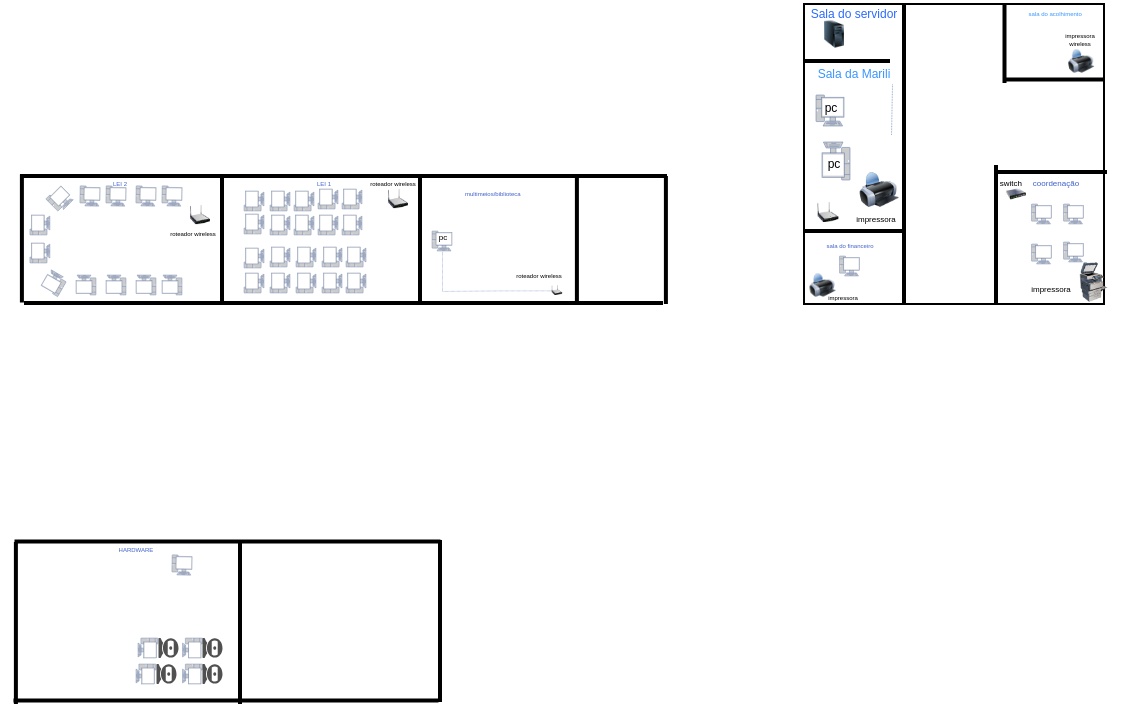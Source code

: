 <mxfile version="24.7.12">
  <diagram name="Página-1" id="NS5U5-O65Im8d6U8z58Z">
    <mxGraphModel dx="648" dy="362" grid="1" gridSize="10" guides="1" tooltips="1" connect="1" arrows="1" fold="1" page="1" pageScale="1" pageWidth="827" pageHeight="1169" math="0" shadow="0">
      <root>
        <mxCell id="0" />
        <mxCell id="1" parent="0" />
        <mxCell id="0jPPomBYPSkBsWRgP7Vu-16" value="" style="rounded=0;whiteSpace=wrap;html=1;rotation=90;" vertex="1" parent="1">
          <mxGeometry x="550" y="170" width="150" height="150" as="geometry" />
        </mxCell>
        <mxCell id="-vuuoF5EBfhMEj6QQ887-2" value="&lt;font color=&quot;#2b6bff&quot;&gt;Sala do servidor&lt;/font&gt;" style="text;strokeColor=none;align=center;fillColor=none;html=1;verticalAlign=middle;whiteSpace=wrap;rounded=0;fontSize=6;" parent="1" vertex="1">
          <mxGeometry x="550" y="170" width="50" height="10" as="geometry" />
        </mxCell>
        <mxCell id="-vuuoF5EBfhMEj6QQ887-28" style="edgeStyle=orthogonalEdgeStyle;rounded=0;orthogonalLoop=1;jettySize=auto;html=1;endArrow=none;endFill=0;dashed=1;targetPerimeterSpacing=-5;sourcePerimeterSpacing=-3;dashPattern=1 1;jumpSize=15;strokeWidth=0.4;shadow=0;fillColor=#dae8fc;strokeColor=#6c8ebf;" parent="1" edge="1">
          <mxGeometry relative="1" as="geometry">
            <mxPoint x="594" y="210" as="sourcePoint" />
            <mxPoint x="593.508" y="235.5" as="targetPoint" />
          </mxGeometry>
        </mxCell>
        <mxCell id="-vuuoF5EBfhMEj6QQ887-8" value="" style="image;html=1;image=img/lib/clip_art/computers/Server_Tower_128x128.png;strokeWidth=3;" parent="1" vertex="1">
          <mxGeometry x="560" y="170" width="10" height="30" as="geometry" />
        </mxCell>
        <mxCell id="-vuuoF5EBfhMEj6QQ887-17" value="&lt;font&gt;Sala da Marili&lt;/font&gt;" style="text;strokeColor=none;align=center;fillColor=none;html=1;verticalAlign=middle;whiteSpace=wrap;rounded=0;fontSize=6;fontColor=#3895FF;" parent="1" vertex="1">
          <mxGeometry x="549.5" y="200" width="50" height="10" as="geometry" />
        </mxCell>
        <mxCell id="-vuuoF5EBfhMEj6QQ887-18" value="" style="fontColor=#0066CC;verticalAlign=top;verticalLabelPosition=bottom;labelPosition=center;align=center;html=1;outlineConnect=0;fillColor=#CCCCCC;strokeColor=#6881B3;gradientColor=none;gradientDirection=north;strokeWidth=2;shape=mxgraph.networks.pc;rotation=0;" parent="1" vertex="1">
          <mxGeometry x="556" y="215.5" width="14" height="15.5" as="geometry" />
        </mxCell>
        <mxCell id="-vuuoF5EBfhMEj6QQ887-19" value="" style="fontColor=#0066CC;verticalAlign=top;verticalLabelPosition=bottom;labelPosition=center;align=center;html=1;outlineConnect=0;fillColor=#CCCCCC;strokeColor=#6881B3;gradientColor=none;gradientDirection=north;strokeWidth=2;shape=mxgraph.networks.pc;rotation=-180;" parent="1" vertex="1">
          <mxGeometry x="559" y="239" width="14" height="19" as="geometry" />
        </mxCell>
        <mxCell id="-vuuoF5EBfhMEj6QQ887-20" value="" style="image;html=1;image=img/lib/clip_art/computers/Printer_128x128.png" parent="1" vertex="1">
          <mxGeometry x="577.75" y="252" width="19.5" height="21.5" as="geometry" />
        </mxCell>
        <mxCell id="-vuuoF5EBfhMEj6QQ887-21" value="pc" style="text;strokeColor=none;align=center;fillColor=none;html=1;verticalAlign=middle;whiteSpace=wrap;rounded=0;fontSize=6;" parent="1" vertex="1">
          <mxGeometry x="557" y="219.5" width="13" height="4" as="geometry" />
        </mxCell>
        <mxCell id="-vuuoF5EBfhMEj6QQ887-22" value="pc" style="text;strokeColor=none;align=center;fillColor=none;html=1;verticalAlign=middle;whiteSpace=wrap;rounded=0;fontSize=6;" parent="1" vertex="1">
          <mxGeometry x="556" y="248" width="18" height="4" as="geometry" />
        </mxCell>
        <mxCell id="-vuuoF5EBfhMEj6QQ887-23" value="impressora" style="text;strokeColor=none;align=center;fillColor=none;html=1;verticalAlign=middle;whiteSpace=wrap;rounded=0;fontSize=4;" parent="1" vertex="1">
          <mxGeometry x="657.25" y="312" width="33" height="2" as="geometry" />
        </mxCell>
        <mxCell id="-vuuoF5EBfhMEj6QQ887-39" value="switch&amp;nbsp;" style="text;strokeColor=none;align=center;fillColor=none;html=1;verticalAlign=middle;whiteSpace=wrap;rounded=0;fontSize=4;" parent="1" vertex="1">
          <mxGeometry x="644.25" y="259" width="19.5" height="2" as="geometry" />
        </mxCell>
        <mxCell id="-vuuoF5EBfhMEj6QQ887-40" value="&lt;font style=&quot;font-size: 4px;&quot; color=&quot;#3f60cc&quot;&gt;coordenação&lt;/font&gt;" style="text;strokeColor=none;align=center;fillColor=none;html=1;verticalAlign=middle;whiteSpace=wrap;rounded=0;fontSize=5;fontColor=#cc3838;" parent="1" vertex="1">
          <mxGeometry x="651" y="254" width="50" height="10" as="geometry" />
        </mxCell>
        <mxCell id="-vuuoF5EBfhMEj6QQ887-48" value="" style="image;html=1;image=img/lib/clip_art/computers/Printer_Commercial_128x128.png" parent="1" vertex="1">
          <mxGeometry x="679.75" y="299" width="30" height="20" as="geometry" />
        </mxCell>
        <mxCell id="-vuuoF5EBfhMEj6QQ887-49" value="impressora" style="text;strokeColor=none;align=center;fillColor=none;html=1;verticalAlign=middle;whiteSpace=wrap;rounded=0;fontSize=4;" parent="1" vertex="1">
          <mxGeometry x="576" y="277" width="19.5" height="2" as="geometry" />
        </mxCell>
        <mxCell id="-vuuoF5EBfhMEj6QQ887-65" value="" style="image;html=1;image=img/lib/clip_art/computers/Printer_128x128.png" parent="1" vertex="1">
          <mxGeometry x="682.05" y="192.5" width="13" height="12" as="geometry" />
        </mxCell>
        <mxCell id="-vuuoF5EBfhMEj6QQ887-66" value="impressora&lt;div&gt;wireless&lt;/div&gt;" style="text;strokeColor=none;align=center;fillColor=none;html=1;verticalAlign=middle;whiteSpace=wrap;rounded=0;fontSize=3;" parent="1" vertex="1">
          <mxGeometry x="678.75" y="186.5" width="18.3" height="2" as="geometry" />
        </mxCell>
        <mxCell id="-vuuoF5EBfhMEj6QQ887-67" value="&lt;font style=&quot;font-size: 3px;&quot;&gt;sala do acolhimento&amp;nbsp;&lt;/font&gt;" style="text;strokeColor=none;align=center;fillColor=none;html=1;verticalAlign=middle;whiteSpace=wrap;rounded=0;fontSize=2;fontColor=#3895FF;" parent="1" vertex="1">
          <mxGeometry x="658.25" y="173.5" width="35.5" height="3" as="geometry" />
        </mxCell>
        <mxCell id="-vuuoF5EBfhMEj6QQ887-69" value="" style="image;html=1;image=img/lib/clip_art/networking/Switch_128x128.png" parent="1" vertex="1">
          <mxGeometry x="651" y="260" width="10" height="10" as="geometry" />
        </mxCell>
        <mxCell id="-vuuoF5EBfhMEj6QQ887-73" value="" style="image;html=1;image=img/lib/clip_art/networking/Wireless_Router_N_128x128.png" parent="1" vertex="1">
          <mxGeometry x="552" y="269" width="20" height="10" as="geometry" />
        </mxCell>
        <mxCell id="-vuuoF5EBfhMEj6QQ887-74" value="&lt;font style=&quot;font-size: 3px;&quot;&gt;roteador wireless&lt;/font&gt;" style="text;strokeColor=none;align=center;fillColor=none;html=1;verticalAlign=middle;whiteSpace=wrap;rounded=0;fontSize=4;" parent="1" vertex="1">
          <mxGeometry x="403.95" y="304.5" width="26.5" height="2" as="geometry" />
        </mxCell>
        <mxCell id="-vuuoF5EBfhMEj6QQ887-82" value="" style="fontColor=#0066CC;verticalAlign=top;verticalLabelPosition=bottom;labelPosition=center;align=center;html=1;outlineConnect=0;fillColor=#CCCCCC;strokeColor=#6881B3;gradientColor=none;gradientDirection=north;strokeWidth=2;shape=mxgraph.networks.pc;rotation=0;" parent="1" vertex="1">
          <mxGeometry x="567.75" y="296" width="10" height="10" as="geometry" />
        </mxCell>
        <mxCell id="-vuuoF5EBfhMEj6QQ887-85" value="" style="image;html=1;image=img/lib/clip_art/computers/Printer_128x128.png" parent="1" vertex="1">
          <mxGeometry x="552.75" y="304.5" width="13" height="12" as="geometry" />
        </mxCell>
        <mxCell id="-vuuoF5EBfhMEj6QQ887-86" value="impressora" style="text;strokeColor=none;align=center;fillColor=none;html=1;verticalAlign=middle;whiteSpace=wrap;rounded=0;fontSize=3;" parent="1" vertex="1">
          <mxGeometry x="553" y="315.5" width="33" height="2" as="geometry" />
        </mxCell>
        <mxCell id="RXinSmK6hJTp8Dc33npK-2" value="" style="line;strokeWidth=2;direction=south;html=1;rotation=90;" parent="1" vertex="1">
          <mxGeometry x="314.25" y="94.25" width="11" height="323.5" as="geometry" />
        </mxCell>
        <mxCell id="RXinSmK6hJTp8Dc33npK-3" value="&lt;font style=&quot;font-size: 3px;&quot; color=&quot;#3f60cc&quot;&gt;&amp;nbsp;multimeios/biblioteca&lt;/font&gt;" style="text;strokeColor=none;align=center;fillColor=none;html=1;verticalAlign=middle;whiteSpace=wrap;rounded=0;fontSize=4;fontColor=#cc3838;" parent="1" vertex="1">
          <mxGeometry x="374" y="261" width="40" height="8.5" as="geometry" />
        </mxCell>
        <mxCell id="RXinSmK6hJTp8Dc33npK-4" value="" style="fontColor=#0066CC;verticalAlign=top;verticalLabelPosition=bottom;labelPosition=center;align=center;html=1;outlineConnect=0;fillColor=#CCCCCC;strokeColor=#6881B3;gradientColor=none;gradientDirection=north;strokeWidth=2;shape=mxgraph.networks.pc;rotation=0;" parent="1" vertex="1">
          <mxGeometry x="364" y="283.5" width="10" height="10" as="geometry" />
        </mxCell>
        <mxCell id="RXinSmK6hJTp8Dc33npK-5" value="pc" style="text;strokeColor=none;align=center;fillColor=none;html=1;verticalAlign=middle;whiteSpace=wrap;rounded=0;fontSize=4;" parent="1" vertex="1">
          <mxGeometry x="365" y="286" width="9" height="2.5" as="geometry" />
        </mxCell>
        <mxCell id="RXinSmK6hJTp8Dc33npK-9" style="edgeStyle=orthogonalEdgeStyle;rounded=0;orthogonalLoop=1;jettySize=auto;html=1;strokeColor=#6c8ebf;strokeWidth=0.3;endArrow=none;endFill=0;jumpSize=10;targetPerimeterSpacing=0;dashed=1;dashPattern=1 1;startSize=4;endSize=9;fillColor=#dae8fc;exitX=0.26;exitY=0.534;exitDx=0;exitDy=0;exitPerimeter=0;" parent="1" source="RXinSmK6hJTp8Dc33npK-6" target="RXinSmK6hJTp8Dc33npK-4" edge="1">
          <mxGeometry relative="1" as="geometry" />
        </mxCell>
        <mxCell id="RXinSmK6hJTp8Dc33npK-6" value="" style="image;html=1;image=img/lib/clip_art/networking/Wireless_Router_N_128x128.png" parent="1" vertex="1">
          <mxGeometry x="422.45" y="310.5" width="8" height="5" as="geometry" />
        </mxCell>
        <mxCell id="0jPPomBYPSkBsWRgP7Vu-10" value="" style="line;strokeWidth=2;direction=south;html=1;" vertex="1" parent="1">
          <mxGeometry x="474.95" y="256" width="12" height="64" as="geometry" />
        </mxCell>
        <mxCell id="0jPPomBYPSkBsWRgP7Vu-12" value="" style="line;strokeWidth=2;direction=south;html=1;rotation=90;" vertex="1" parent="1">
          <mxGeometry x="313.75" y="159.75" width="12" height="319.5" as="geometry" />
        </mxCell>
        <mxCell id="0jPPomBYPSkBsWRgP7Vu-18" value="" style="line;strokeWidth=2;direction=south;html=1;rotation=90;" vertex="1" parent="1">
          <mxGeometry x="565.75" y="177.25" width="12" height="42.5" as="geometry" />
        </mxCell>
        <mxCell id="0jPPomBYPSkBsWRgP7Vu-19" value="" style="line;strokeWidth=2;direction=south;html=1;" vertex="1" parent="1">
          <mxGeometry x="594" y="170" width="12" height="29" as="geometry" />
        </mxCell>
        <mxCell id="0jPPomBYPSkBsWRgP7Vu-20" value="" style="line;strokeWidth=2;direction=south;html=1;" vertex="1" parent="1">
          <mxGeometry x="594" y="199" width="12" height="121" as="geometry" />
        </mxCell>
        <mxCell id="0jPPomBYPSkBsWRgP7Vu-22" value="" style="line;strokeWidth=2;direction=south;html=1;rotation=90;" vertex="1" parent="1">
          <mxGeometry x="667.75" y="226.25" width="12" height="55.5" as="geometry" />
        </mxCell>
        <mxCell id="0jPPomBYPSkBsWRgP7Vu-23" value="" style="line;strokeWidth=2;direction=south;html=1;rotation=-180;" vertex="1" parent="1">
          <mxGeometry x="640" y="250.5" width="12" height="69.5" as="geometry" />
        </mxCell>
        <mxCell id="0jPPomBYPSkBsWRgP7Vu-31" value="" style="fontColor=#0066CC;verticalAlign=top;verticalLabelPosition=bottom;labelPosition=center;align=center;html=1;outlineConnect=0;fillColor=#CCCCCC;strokeColor=#6881B3;gradientColor=none;gradientDirection=north;strokeWidth=2;shape=mxgraph.networks.pc;rotation=0;" vertex="1" parent="1">
          <mxGeometry x="679.75" y="270" width="10" height="10" as="geometry" />
        </mxCell>
        <mxCell id="0jPPomBYPSkBsWRgP7Vu-32" value="" style="fontColor=#0066CC;verticalAlign=top;verticalLabelPosition=bottom;labelPosition=center;align=center;html=1;outlineConnect=0;fillColor=#CCCCCC;strokeColor=#6881B3;gradientColor=none;gradientDirection=north;strokeWidth=2;shape=mxgraph.networks.pc;rotation=0;" vertex="1" parent="1">
          <mxGeometry x="663.75" y="270" width="10" height="10" as="geometry" />
        </mxCell>
        <mxCell id="0jPPomBYPSkBsWRgP7Vu-33" value="" style="fontColor=#0066CC;verticalAlign=top;verticalLabelPosition=bottom;labelPosition=center;align=center;html=1;outlineConnect=0;fillColor=#CCCCCC;strokeColor=#6881B3;gradientColor=none;gradientDirection=north;strokeWidth=2;shape=mxgraph.networks.pc;rotation=0;" vertex="1" parent="1">
          <mxGeometry x="679.75" y="289" width="10" height="10" as="geometry" />
        </mxCell>
        <mxCell id="0jPPomBYPSkBsWRgP7Vu-35" value="" style="fontColor=#0066CC;verticalAlign=top;verticalLabelPosition=bottom;labelPosition=center;align=center;html=1;outlineConnect=0;fillColor=#CCCCCC;strokeColor=#6881B3;gradientColor=none;gradientDirection=north;strokeWidth=2;shape=mxgraph.networks.pc;rotation=0;" vertex="1" parent="1">
          <mxGeometry x="663.75" y="290" width="10" height="10" as="geometry" />
        </mxCell>
        <mxCell id="0jPPomBYPSkBsWRgP7Vu-44" value="" style="line;strokeWidth=2;direction=south;html=1;rotation=90;" vertex="1" parent="1">
          <mxGeometry x="668.5" y="182.75" width="12" height="50" as="geometry" />
        </mxCell>
        <mxCell id="0jPPomBYPSkBsWRgP7Vu-45" value="" style="line;strokeWidth=2;direction=south;html=1;rotation=-180;" vertex="1" parent="1">
          <mxGeometry x="644.25" y="169.5" width="12" height="40" as="geometry" />
        </mxCell>
        <mxCell id="0jPPomBYPSkBsWRgP7Vu-49" style="edgeStyle=none;rounded=0;orthogonalLoop=1;jettySize=auto;html=1;exitX=0.25;exitY=0;exitDx=0;exitDy=0;" edge="1" parent="1" source="-vuuoF5EBfhMEj6QQ887-65" target="-vuuoF5EBfhMEj6QQ887-65">
          <mxGeometry relative="1" as="geometry" />
        </mxCell>
        <mxCell id="0jPPomBYPSkBsWRgP7Vu-50" value="" style="line;strokeWidth=2;direction=south;html=1;rotation=90;" vertex="1" parent="1">
          <mxGeometry x="568.5" y="258.5" width="12" height="50" as="geometry" />
        </mxCell>
        <mxCell id="0jPPomBYPSkBsWRgP7Vu-51" value="&lt;font color=&quot;#3f60cc&quot; style=&quot;font-size: 3px;&quot;&gt;sala do financeiro&lt;/font&gt;" style="text;strokeColor=none;align=center;fillColor=none;html=1;verticalAlign=middle;whiteSpace=wrap;rounded=0;fontSize=4;fontColor=#cc3838;" vertex="1" parent="1">
          <mxGeometry x="547.75" y="286" width="50" height="10" as="geometry" />
        </mxCell>
        <mxCell id="0jPPomBYPSkBsWRgP7Vu-56" value="" style="line;strokeWidth=2;direction=south;html=1;" vertex="1" parent="1">
          <mxGeometry x="430.45" y="256.5" width="12" height="64" as="geometry" />
        </mxCell>
        <mxCell id="0jPPomBYPSkBsWRgP7Vu-63" value="" style="line;strokeWidth=2;direction=south;html=1;" vertex="1" parent="1">
          <mxGeometry x="352" y="256" width="12" height="64" as="geometry" />
        </mxCell>
        <mxCell id="0jPPomBYPSkBsWRgP7Vu-64" value="" style="line;strokeWidth=2;direction=south;html=1;" vertex="1" parent="1">
          <mxGeometry x="152.95" y="255.25" width="12" height="64" as="geometry" />
        </mxCell>
        <mxCell id="0jPPomBYPSkBsWRgP7Vu-65" value="" style="line;strokeWidth=2;direction=south;html=1;" vertex="1" parent="1">
          <mxGeometry x="253" y="256.5" width="12" height="64" as="geometry" />
        </mxCell>
        <mxCell id="0jPPomBYPSkBsWRgP7Vu-66" value="&lt;font style=&quot;font-size: 3px;&quot; color=&quot;#3f60cc&quot;&gt;LEI 1&lt;/font&gt;" style="text;strokeColor=none;align=center;fillColor=none;html=1;verticalAlign=middle;whiteSpace=wrap;rounded=0;fontSize=4;fontColor=#cc3838;" vertex="1" parent="1">
          <mxGeometry x="290" y="256" width="40" height="8.5" as="geometry" />
        </mxCell>
        <mxCell id="0jPPomBYPSkBsWRgP7Vu-67" value="&lt;font style=&quot;font-size: 3px;&quot; color=&quot;#3f60cc&quot;&gt;LEI 2&lt;/font&gt;" style="text;strokeColor=none;align=center;fillColor=none;html=1;verticalAlign=middle;whiteSpace=wrap;rounded=0;fontSize=4;fontColor=#cc3838;" vertex="1" parent="1">
          <mxGeometry x="188" y="256" width="40" height="8.5" as="geometry" />
        </mxCell>
        <mxCell id="0jPPomBYPSkBsWRgP7Vu-68" value="" style="fontColor=#0066CC;verticalAlign=top;verticalLabelPosition=bottom;labelPosition=center;align=center;html=1;outlineConnect=0;fillColor=#CCCCCC;strokeColor=#6881B3;gradientColor=none;gradientDirection=north;strokeWidth=2;shape=mxgraph.networks.pc;rotation=-90;" vertex="1" parent="1">
          <mxGeometry x="270" y="304.5" width="10" height="10" as="geometry" />
        </mxCell>
        <mxCell id="0jPPomBYPSkBsWRgP7Vu-69" value="" style="fontColor=#0066CC;verticalAlign=top;verticalLabelPosition=bottom;labelPosition=center;align=center;html=1;outlineConnect=0;fillColor=#CCCCCC;strokeColor=#6881B3;gradientColor=none;gradientDirection=north;strokeWidth=2;shape=mxgraph.networks.pc;rotation=-90;" vertex="1" parent="1">
          <mxGeometry x="270" y="292" width="10" height="10" as="geometry" />
        </mxCell>
        <mxCell id="0jPPomBYPSkBsWRgP7Vu-70" value="&lt;span style=&quot;color: rgba(0, 0, 0, 0); font-family: monospace; font-size: 0px; text-align: start;&quot;&gt;%3CmxGraphModel%3E%3Croot%3E%3CmxCell%20id%3D%220%22%2F%3E%3CmxCell%20id%3D%221%22%20parent%3D%220%22%2F%3E%3CmxCell%20id%3D%222%22%20value%3D%22%22%20style%3D%22fontColor%3D%230066CC%3BverticalAlign%3Dtop%3BverticalLabelPosition%3Dbottom%3BlabelPosition%3Dcenter%3Balign%3Dcenter%3Bhtml%3D1%3BoutlineConnect%3D0%3BfillColor%3D%23CCCCCC%3BstrokeColor%3D%236881B3%3BgradientColor%3Dnone%3BgradientDirection%3Dnorth%3BstrokeWidth%3D2%3Bshape%3Dmxgraph.networks.pc%3Brotation%3D-90%3B%22%20vertex%3D%221%22%20parent%3D%221%22%3E%3CmxGeometry%20x%3D%22270%22%20y%3D%22292%22%20width%3D%2210%22%20height%3D%2210%22%20as%3D%22geometry%22%2F%3E%3C%2FmxCell%3E%3C%2Froot%3E%3C%2FmxGraphModel%3E&lt;/span&gt;&lt;span style=&quot;color: rgba(0, 0, 0, 0); font-family: monospace; font-size: 0px; text-align: start;&quot;&gt;%3CmxGraphModel%3E%3Croot%3E%3CmxCell%20id%3D%220%22%2F%3E%3CmxCell%20id%3D%221%22%20parent%3D%220%22%2F%3E%3CmxCell%20id%3D%222%22%20value%3D%22%22%20style%3D%22fontColor%3D%230066CC%3BverticalAlign%3Dtop%3BverticalLabelPosition%3Dbottom%3BlabelPosition%3Dcenter%3Balign%3Dcenter%3Bhtml%3D1%3BoutlineConnect%3D0%3BfillColor%3D%23CCCCCC%3BstrokeColor%3D%236881B3%3BgradientColor%3Dnone%3BgradientDirection%3Dnorth%3BstrokeWidth%3D2%3Bshape%3Dmxgraph.networks.pc%3Brotation%3D-90%3B%22%20vertex%3D%221%22%20parent%3D%221%22%3E%3CmxGeometry%20x%3D%22270%22%20y%3D%22292%22%20width%3D%2210%22%20height%3D%2210%22%20as%3D%22geometry%22%2F%3E%3C%2FmxCell%3E%3C%2Froot%3E%3C%2FmxGraphModel%3E&lt;/span&gt;" style="fontColor=#0066CC;verticalAlign=top;verticalLabelPosition=bottom;labelPosition=center;align=center;html=1;outlineConnect=0;fillColor=#CCCCCC;strokeColor=#6881B3;gradientColor=none;gradientDirection=north;strokeWidth=2;shape=mxgraph.networks.pc;rotation=-90;" vertex="1" parent="1">
          <mxGeometry x="270" y="263.5" width="10" height="10" as="geometry" />
        </mxCell>
        <mxCell id="0jPPomBYPSkBsWRgP7Vu-71" value="&lt;span style=&quot;color: rgba(0, 0, 0, 0); font-family: monospace; font-size: 0px; text-align: start;&quot;&gt;%3CmxGraphModel%3E%3Croot%3E%3CmxCell%20id%3D%220%22%2F%3E%3CmxCell%20id%3D%221%22%20parent%3D%220%22%2F%3E%3CmxCell%20id%3D%222%22%20value%3D%22%22%20style%3D%22fontColor%3D%230066CC%3BverticalAlign%3Dtop%3BverticalLabelPosition%3Dbottom%3BlabelPosition%3Dcenter%3Balign%3Dcenter%3Bhtml%3D1%3BoutlineConnect%3D0%3BfillColor%3D%23CCCCCC%3BstrokeColor%3D%236881B3%3BgradientColor%3Dnone%3BgradientDirection%3Dnorth%3BstrokeWidth%3D2%3Bshape%3Dmxgraph.networks.pc%3Brotation%3D-90%3B%22%20vertex%3D%221%22%20parent%3D%221%22%3E%3CmxGeometry%20x%3D%22270%22%20y%3D%22292%22%20width%3D%2210%22%20height%3D%2210%22%20as%3D%22geometry%22%2F%3E%3C%2FmxCell%3E%3C%2Froot%3E%3C%2FmxGraphModel%3E&lt;/span&gt;&lt;span style=&quot;color: rgba(0, 0, 0, 0); font-family: monospace; font-size: 0px; text-align: start;&quot;&gt;%3CmxGraphModel%3E%3Croot%3E%3CmxCell%20id%3D%220%22%2F%3E%3CmxCell%20id%3D%221%22%20parent%3D%220%22%2F%3E%3CmxCell%20id%3D%222%22%20value%3D%22%22%20style%3D%22fontColor%3D%230066CC%3BverticalAlign%3Dtop%3BverticalLabelPosition%3Dbottom%3BlabelPosition%3Dcenter%3Balign%3Dcenter%3Bhtml%3D1%3BoutlineConnect%3D0%3BfillColor%3D%23CCCCCC%3BstrokeColor%3D%236881B3%3BgradientColor%3Dnone%3BgradientDirection%3Dnorth%3BstrokeWidth%3D2%3Bshape%3Dmxgraph.networks.pc%3Brotation%3D-90%3B%22%20vertex%3D%221%22%20parent%3D%221%22%3E%3CmxGeometry%20x%3D%22270%22%20y%3D%22292%22%20width%3D%2210%22%20height%3D%2210%22%20as%3D%22geometry%22%2F%3E%3C%2FmxCell%3E%3C%2Froot%3E%3C%2FmxGraphModel%3E&lt;/span&gt;" style="fontColor=#0066CC;verticalAlign=top;verticalLabelPosition=bottom;labelPosition=center;align=center;html=1;outlineConnect=0;fillColor=#CCCCCC;strokeColor=#6881B3;gradientColor=none;gradientDirection=north;strokeWidth=2;shape=mxgraph.networks.pc;rotation=-90;" vertex="1" parent="1">
          <mxGeometry x="270" y="275" width="10" height="10" as="geometry" />
        </mxCell>
        <mxCell id="0jPPomBYPSkBsWRgP7Vu-72" value="" style="fontColor=#0066CC;verticalAlign=top;verticalLabelPosition=bottom;labelPosition=center;align=center;html=1;outlineConnect=0;fillColor=#CCCCCC;strokeColor=#6881B3;gradientColor=none;gradientDirection=north;strokeWidth=2;shape=mxgraph.networks.pc;rotation=-90;" vertex="1" parent="1">
          <mxGeometry x="283" y="304.5" width="10" height="10" as="geometry" />
        </mxCell>
        <mxCell id="0jPPomBYPSkBsWRgP7Vu-73" value="" style="fontColor=#0066CC;verticalAlign=top;verticalLabelPosition=bottom;labelPosition=center;align=center;html=1;outlineConnect=0;fillColor=#CCCCCC;strokeColor=#6881B3;gradientColor=none;gradientDirection=north;strokeWidth=2;shape=mxgraph.networks.pc;rotation=-90;" vertex="1" parent="1">
          <mxGeometry x="296" y="304.5" width="10" height="10" as="geometry" />
        </mxCell>
        <mxCell id="0jPPomBYPSkBsWRgP7Vu-74" value="" style="fontColor=#0066CC;verticalAlign=top;verticalLabelPosition=bottom;labelPosition=center;align=center;html=1;outlineConnect=0;fillColor=#CCCCCC;strokeColor=#6881B3;gradientColor=none;gradientDirection=north;strokeWidth=2;shape=mxgraph.networks.pc;rotation=-90;" vertex="1" parent="1">
          <mxGeometry x="309" y="304.5" width="10" height="10" as="geometry" />
        </mxCell>
        <mxCell id="0jPPomBYPSkBsWRgP7Vu-75" value="" style="fontColor=#0066CC;verticalAlign=top;verticalLabelPosition=bottom;labelPosition=center;align=center;html=1;outlineConnect=0;fillColor=#CCCCCC;strokeColor=#6881B3;gradientColor=none;gradientDirection=north;strokeWidth=2;shape=mxgraph.networks.pc;rotation=-90;" vertex="1" parent="1">
          <mxGeometry x="321" y="304.5" width="10" height="10" as="geometry" />
        </mxCell>
        <mxCell id="0jPPomBYPSkBsWRgP7Vu-76" value="" style="fontColor=#0066CC;verticalAlign=top;verticalLabelPosition=bottom;labelPosition=center;align=center;html=1;outlineConnect=0;fillColor=#CCCCCC;strokeColor=#6881B3;gradientColor=none;gradientDirection=north;strokeWidth=2;shape=mxgraph.networks.pc;rotation=-90;" vertex="1" parent="1">
          <mxGeometry x="283" y="263.5" width="10" height="10" as="geometry" />
        </mxCell>
        <mxCell id="0jPPomBYPSkBsWRgP7Vu-77" value="" style="fontColor=#0066CC;verticalAlign=top;verticalLabelPosition=bottom;labelPosition=center;align=center;html=1;outlineConnect=0;fillColor=#CCCCCC;strokeColor=#6881B3;gradientColor=none;gradientDirection=north;strokeWidth=2;shape=mxgraph.networks.pc;rotation=-90;" vertex="1" parent="1">
          <mxGeometry x="283" y="275.5" width="10" height="10" as="geometry" />
        </mxCell>
        <mxCell id="0jPPomBYPSkBsWRgP7Vu-78" value="" style="fontColor=#0066CC;verticalAlign=top;verticalLabelPosition=bottom;labelPosition=center;align=center;html=1;outlineConnect=0;fillColor=#CCCCCC;strokeColor=#6881B3;gradientColor=none;gradientDirection=north;strokeWidth=2;shape=mxgraph.networks.pc;rotation=-90;" vertex="1" parent="1">
          <mxGeometry x="295" y="263.5" width="10" height="10" as="geometry" />
        </mxCell>
        <mxCell id="0jPPomBYPSkBsWRgP7Vu-79" value="" style="fontColor=#0066CC;verticalAlign=top;verticalLabelPosition=bottom;labelPosition=center;align=center;html=1;outlineConnect=0;fillColor=#CCCCCC;strokeColor=#6881B3;gradientColor=none;gradientDirection=north;strokeWidth=2;shape=mxgraph.networks.pc;rotation=-90;" vertex="1" parent="1">
          <mxGeometry x="295" y="275.5" width="10" height="10" as="geometry" />
        </mxCell>
        <mxCell id="0jPPomBYPSkBsWRgP7Vu-80" value="" style="fontColor=#0066CC;verticalAlign=top;verticalLabelPosition=bottom;labelPosition=center;align=center;html=1;outlineConnect=0;fillColor=#CCCCCC;strokeColor=#6881B3;gradientColor=none;gradientDirection=north;strokeWidth=2;shape=mxgraph.networks.pc;rotation=-90;" vertex="1" parent="1">
          <mxGeometry x="307" y="262.5" width="10" height="10" as="geometry" />
        </mxCell>
        <mxCell id="0jPPomBYPSkBsWRgP7Vu-81" value="" style="fontColor=#0066CC;verticalAlign=top;verticalLabelPosition=bottom;labelPosition=center;align=center;html=1;outlineConnect=0;fillColor=#CCCCCC;strokeColor=#6881B3;gradientColor=none;gradientDirection=north;strokeWidth=2;shape=mxgraph.networks.pc;rotation=-90;" vertex="1" parent="1">
          <mxGeometry x="307" y="275.5" width="10" height="10" as="geometry" />
        </mxCell>
        <mxCell id="0jPPomBYPSkBsWRgP7Vu-82" value="" style="fontColor=#0066CC;verticalAlign=top;verticalLabelPosition=bottom;labelPosition=center;align=center;html=1;outlineConnect=0;fillColor=#CCCCCC;strokeColor=#6881B3;gradientColor=none;gradientDirection=north;strokeWidth=2;shape=mxgraph.networks.pc;rotation=-90;" vertex="1" parent="1">
          <mxGeometry x="283" y="291.5" width="10" height="10" as="geometry" />
        </mxCell>
        <mxCell id="0jPPomBYPSkBsWRgP7Vu-83" value="" style="fontColor=#0066CC;verticalAlign=top;verticalLabelPosition=bottom;labelPosition=center;align=center;html=1;outlineConnect=0;fillColor=#CCCCCC;strokeColor=#6881B3;gradientColor=none;gradientDirection=north;strokeWidth=2;shape=mxgraph.networks.pc;rotation=-90;" vertex="1" parent="1">
          <mxGeometry x="296" y="291.5" width="10" height="10" as="geometry" />
        </mxCell>
        <mxCell id="0jPPomBYPSkBsWRgP7Vu-84" value="" style="fontColor=#0066CC;verticalAlign=top;verticalLabelPosition=bottom;labelPosition=center;align=center;html=1;outlineConnect=0;fillColor=#CCCCCC;strokeColor=#6881B3;gradientColor=none;gradientDirection=north;strokeWidth=2;shape=mxgraph.networks.pc;rotation=-90;" vertex="1" parent="1">
          <mxGeometry x="309" y="291.5" width="10" height="10" as="geometry" />
        </mxCell>
        <mxCell id="0jPPomBYPSkBsWRgP7Vu-85" value="" style="fontColor=#0066CC;verticalAlign=top;verticalLabelPosition=bottom;labelPosition=center;align=center;html=1;outlineConnect=0;fillColor=#CCCCCC;strokeColor=#6881B3;gradientColor=none;gradientDirection=north;strokeWidth=2;shape=mxgraph.networks.pc;rotation=-90;" vertex="1" parent="1">
          <mxGeometry x="321" y="291.5" width="10" height="10" as="geometry" />
        </mxCell>
        <mxCell id="0jPPomBYPSkBsWRgP7Vu-86" value="" style="fontColor=#0066CC;verticalAlign=top;verticalLabelPosition=bottom;labelPosition=center;align=center;html=1;outlineConnect=0;fillColor=#CCCCCC;strokeColor=#6881B3;gradientColor=none;gradientDirection=north;strokeWidth=2;shape=mxgraph.networks.pc;rotation=-90;" vertex="1" parent="1">
          <mxGeometry x="319" y="262.5" width="10" height="10" as="geometry" />
        </mxCell>
        <mxCell id="0jPPomBYPSkBsWRgP7Vu-87" value="" style="fontColor=#0066CC;verticalAlign=top;verticalLabelPosition=bottom;labelPosition=center;align=center;html=1;outlineConnect=0;fillColor=#CCCCCC;strokeColor=#6881B3;gradientColor=none;gradientDirection=north;strokeWidth=2;shape=mxgraph.networks.pc;rotation=-90;" vertex="1" parent="1">
          <mxGeometry x="319" y="275.5" width="10" height="10" as="geometry" />
        </mxCell>
        <mxCell id="0jPPomBYPSkBsWRgP7Vu-88" value="" style="image;html=1;image=img/lib/clip_art/networking/Wireless_Router_N_128x128.png" vertex="1" parent="1">
          <mxGeometry x="342" y="261" width="10" height="12.5" as="geometry" />
        </mxCell>
        <mxCell id="0jPPomBYPSkBsWRgP7Vu-89" value="&lt;font style=&quot;font-size: 3px;&quot;&gt;roteador wireless&lt;/font&gt;" style="text;strokeColor=none;align=center;fillColor=none;html=1;verticalAlign=middle;whiteSpace=wrap;rounded=0;fontSize=4;" vertex="1" parent="1">
          <mxGeometry x="331" y="258.5" width="26.5" height="2" as="geometry" />
        </mxCell>
        <mxCell id="0jPPomBYPSkBsWRgP7Vu-90" value="" style="fontColor=#0066CC;verticalAlign=top;verticalLabelPosition=bottom;labelPosition=center;align=center;html=1;outlineConnect=0;fillColor=#CCCCCC;strokeColor=#6881B3;gradientColor=none;gradientDirection=north;strokeWidth=2;shape=mxgraph.networks.pc;rotation=-180;" vertex="1" parent="1">
          <mxGeometry x="229" y="305.5" width="10" height="10" as="geometry" />
        </mxCell>
        <mxCell id="0jPPomBYPSkBsWRgP7Vu-91" value="" style="fontColor=#0066CC;verticalAlign=top;verticalLabelPosition=bottom;labelPosition=center;align=center;html=1;outlineConnect=0;fillColor=#CCCCCC;strokeColor=#6881B3;gradientColor=none;gradientDirection=north;strokeWidth=2;shape=mxgraph.networks.pc;rotation=-180;" vertex="1" parent="1">
          <mxGeometry x="216" y="305.5" width="10" height="10" as="geometry" />
        </mxCell>
        <mxCell id="0jPPomBYPSkBsWRgP7Vu-92" value="" style="fontColor=#0066CC;verticalAlign=top;verticalLabelPosition=bottom;labelPosition=center;align=center;html=1;outlineConnect=0;fillColor=#CCCCCC;strokeColor=#6881B3;gradientColor=none;gradientDirection=north;strokeWidth=2;shape=mxgraph.networks.pc;rotation=-180;" vertex="1" parent="1">
          <mxGeometry x="201" y="305.5" width="10" height="10" as="geometry" />
        </mxCell>
        <mxCell id="0jPPomBYPSkBsWRgP7Vu-93" value="" style="fontColor=#0066CC;verticalAlign=top;verticalLabelPosition=bottom;labelPosition=center;align=center;html=1;outlineConnect=0;fillColor=#CCCCCC;strokeColor=#6881B3;gradientColor=none;gradientDirection=north;strokeWidth=2;shape=mxgraph.networks.pc;rotation=-180;" vertex="1" parent="1">
          <mxGeometry x="186" y="305.5" width="10" height="10" as="geometry" />
        </mxCell>
        <mxCell id="0jPPomBYPSkBsWRgP7Vu-94" value="" style="fontColor=#0066CC;verticalAlign=top;verticalLabelPosition=bottom;labelPosition=center;align=center;html=1;outlineConnect=0;fillColor=#CCCCCC;strokeColor=#6881B3;gradientColor=none;gradientDirection=north;strokeWidth=2;shape=mxgraph.networks.pc;rotation=-150;" vertex="1" parent="1">
          <mxGeometry x="170" y="304.5" width="10" height="10" as="geometry" />
        </mxCell>
        <mxCell id="0jPPomBYPSkBsWRgP7Vu-95" value="" style="fontColor=#0066CC;verticalAlign=top;verticalLabelPosition=bottom;labelPosition=center;align=center;html=1;outlineConnect=0;fillColor=#CCCCCC;strokeColor=#6881B3;gradientColor=none;gradientDirection=north;strokeWidth=2;shape=mxgraph.networks.pc;rotation=-90;" vertex="1" parent="1">
          <mxGeometry x="162.95" y="289.5" width="10" height="10" as="geometry" />
        </mxCell>
        <mxCell id="0jPPomBYPSkBsWRgP7Vu-100" value="" style="fontColor=#0066CC;verticalAlign=top;verticalLabelPosition=bottom;labelPosition=center;align=center;html=1;outlineConnect=0;fillColor=#CCCCCC;strokeColor=#6881B3;gradientColor=none;gradientDirection=north;strokeWidth=2;shape=mxgraph.networks.pc;rotation=-90;" vertex="1" parent="1">
          <mxGeometry x="162.95" y="275.5" width="10" height="10" as="geometry" />
        </mxCell>
        <mxCell id="0jPPomBYPSkBsWRgP7Vu-101" value="" style="fontColor=#0066CC;verticalAlign=top;verticalLabelPosition=bottom;labelPosition=center;align=center;html=1;outlineConnect=0;fillColor=#CCCCCC;strokeColor=#6881B3;gradientColor=none;gradientDirection=north;strokeWidth=2;shape=mxgraph.networks.pc;rotation=-45;" vertex="1" parent="1">
          <mxGeometry x="172.95" y="262.5" width="10" height="10" as="geometry" />
        </mxCell>
        <mxCell id="0jPPomBYPSkBsWRgP7Vu-103" value="" style="fontColor=#0066CC;verticalAlign=top;verticalLabelPosition=bottom;labelPosition=center;align=center;html=1;outlineConnect=0;fillColor=#CCCCCC;strokeColor=#6881B3;gradientColor=none;gradientDirection=north;strokeWidth=2;shape=mxgraph.networks.pc;rotation=1;" vertex="1" parent="1">
          <mxGeometry x="188" y="261" width="10" height="10" as="geometry" />
        </mxCell>
        <mxCell id="0jPPomBYPSkBsWRgP7Vu-104" value="" style="fontColor=#0066CC;verticalAlign=top;verticalLabelPosition=bottom;labelPosition=center;align=center;html=1;outlineConnect=0;fillColor=#CCCCCC;strokeColor=#6881B3;gradientColor=none;gradientDirection=north;strokeWidth=2;shape=mxgraph.networks.pc;rotation=1;" vertex="1" parent="1">
          <mxGeometry x="201" y="261" width="10" height="10" as="geometry" />
        </mxCell>
        <mxCell id="0jPPomBYPSkBsWRgP7Vu-105" value="" style="fontColor=#0066CC;verticalAlign=top;verticalLabelPosition=bottom;labelPosition=center;align=center;html=1;outlineConnect=0;fillColor=#CCCCCC;strokeColor=#6881B3;gradientColor=none;gradientDirection=north;strokeWidth=2;shape=mxgraph.networks.pc;rotation=1;" vertex="1" parent="1">
          <mxGeometry x="216" y="261" width="10" height="10" as="geometry" />
        </mxCell>
        <mxCell id="0jPPomBYPSkBsWRgP7Vu-106" value="" style="fontColor=#0066CC;verticalAlign=top;verticalLabelPosition=bottom;labelPosition=center;align=center;html=1;outlineConnect=0;fillColor=#CCCCCC;strokeColor=#6881B3;gradientColor=none;gradientDirection=north;strokeWidth=2;shape=mxgraph.networks.pc;rotation=1;" vertex="1" parent="1">
          <mxGeometry x="229" y="261" width="10" height="10" as="geometry" />
        </mxCell>
        <mxCell id="0jPPomBYPSkBsWRgP7Vu-107" value="" style="image;html=1;image=img/lib/clip_art/networking/Wireless_Router_N_128x128.png" vertex="1" parent="1">
          <mxGeometry x="243" y="269" width="10" height="12.5" as="geometry" />
        </mxCell>
        <mxCell id="0jPPomBYPSkBsWRgP7Vu-108" value="&lt;font style=&quot;font-size: 3px;&quot;&gt;roteador wireless&lt;/font&gt;" style="text;strokeColor=none;align=center;fillColor=none;html=1;verticalAlign=middle;whiteSpace=wrap;rounded=0;fontSize=4;" vertex="1" parent="1">
          <mxGeometry x="231" y="283.5" width="26.5" height="2" as="geometry" />
        </mxCell>
        <mxCell id="0jPPomBYPSkBsWRgP7Vu-109" value="" style="line;strokeWidth=2;direction=south;html=1;rotation=90;" vertex="1" parent="1">
          <mxGeometry x="255.75" y="332.25" width="12" height="213" as="geometry" />
        </mxCell>
        <mxCell id="0jPPomBYPSkBsWRgP7Vu-110" value="" style="line;strokeWidth=2;direction=south;html=1;rotation=90;" vertex="1" parent="1">
          <mxGeometry x="255" y="412" width="12" height="212.5" as="geometry" />
        </mxCell>
        <mxCell id="0jPPomBYPSkBsWRgP7Vu-111" value="" style="line;strokeWidth=2;direction=south;html=1;" vertex="1" parent="1">
          <mxGeometry x="149.95" y="439" width="12" height="81" as="geometry" />
        </mxCell>
        <mxCell id="0jPPomBYPSkBsWRgP7Vu-113" value="" style="line;strokeWidth=2;direction=south;html=1;" vertex="1" parent="1">
          <mxGeometry x="262" y="439" width="12" height="81" as="geometry" />
        </mxCell>
        <mxCell id="0jPPomBYPSkBsWRgP7Vu-114" value="" style="line;strokeWidth=2;direction=south;html=1;" vertex="1" parent="1">
          <mxGeometry x="362" y="438" width="12" height="81" as="geometry" />
        </mxCell>
        <mxCell id="0jPPomBYPSkBsWRgP7Vu-115" value="&lt;font style=&quot;font-size: 3px;&quot; color=&quot;#3f60cc&quot;&gt;HARDWARE&lt;/font&gt;" style="text;strokeColor=none;align=center;fillColor=none;html=1;verticalAlign=middle;whiteSpace=wrap;rounded=0;fontSize=4;fontColor=#cc3838;" vertex="1" parent="1">
          <mxGeometry x="196" y="439" width="40" height="8.5" as="geometry" />
        </mxCell>
        <mxCell id="0jPPomBYPSkBsWRgP7Vu-116" value="" style="fontColor=#0066CC;verticalAlign=top;verticalLabelPosition=bottom;labelPosition=center;align=center;html=1;outlineConnect=0;fillColor=#CCCCCC;strokeColor=#6881B3;gradientColor=none;gradientDirection=north;strokeWidth=2;shape=mxgraph.networks.pc;rotation=1;" vertex="1" parent="1">
          <mxGeometry x="234" y="445.5" width="10" height="10" as="geometry" />
        </mxCell>
        <mxCell id="0jPPomBYPSkBsWRgP7Vu-117" value="" style="fontColor=#0066CC;verticalAlign=top;verticalLabelPosition=bottom;labelPosition=center;align=center;html=1;outlineConnect=0;fillColor=#CCCCCC;strokeColor=#6881B3;gradientColor=none;gradientDirection=north;strokeWidth=2;shape=mxgraph.networks.pc;rotation=90;" vertex="1" parent="1">
          <mxGeometry x="239.25" y="487" width="10" height="10" as="geometry" />
        </mxCell>
        <mxCell id="0jPPomBYPSkBsWRgP7Vu-118" value="" style="fontColor=#0066CC;verticalAlign=top;verticalLabelPosition=bottom;labelPosition=center;align=center;html=1;outlineConnect=0;fillColor=#CCCCCC;strokeColor=#6881B3;gradientColor=none;gradientDirection=north;strokeWidth=2;shape=mxgraph.networks.pc;rotation=90;" vertex="1" parent="1">
          <mxGeometry x="217" y="487" width="10" height="10" as="geometry" />
        </mxCell>
        <mxCell id="0jPPomBYPSkBsWRgP7Vu-119" value="" style="fontColor=#0066CC;verticalAlign=top;verticalLabelPosition=bottom;labelPosition=center;align=center;html=1;outlineConnect=0;fillColor=#CCCCCC;strokeColor=#6881B3;gradientColor=none;gradientDirection=north;strokeWidth=2;shape=mxgraph.networks.pc;rotation=90;" vertex="1" parent="1">
          <mxGeometry x="216" y="500" width="10" height="10" as="geometry" />
        </mxCell>
        <mxCell id="0jPPomBYPSkBsWRgP7Vu-120" value="" style="fontColor=#0066CC;verticalAlign=top;verticalLabelPosition=bottom;labelPosition=center;align=center;html=1;outlineConnect=0;fillColor=#CCCCCC;strokeColor=#6881B3;gradientColor=none;gradientDirection=north;strokeWidth=2;shape=mxgraph.networks.pc;rotation=90;" vertex="1" parent="1">
          <mxGeometry x="239.25" y="500" width="10" height="10" as="geometry" />
        </mxCell>
        <mxCell id="0jPPomBYPSkBsWRgP7Vu-121" value="" style="sketch=0;pointerEvents=1;shadow=0;dashed=0;html=1;strokeColor=none;fillColor=#505050;labelPosition=center;verticalLabelPosition=bottom;verticalAlign=top;outlineConnect=0;align=center;shape=mxgraph.office.devices.webcam;rounded=0;fontFamily=Helvetica;fontSize=4;fontColor=#cc3838;rotation=90;" vertex="1" parent="1">
          <mxGeometry x="249.25" y="487" width="10" height="10" as="geometry" />
        </mxCell>
        <mxCell id="0jPPomBYPSkBsWRgP7Vu-122" value="" style="sketch=0;pointerEvents=1;shadow=0;dashed=0;html=1;strokeColor=none;fillColor=#505050;labelPosition=center;verticalLabelPosition=bottom;verticalAlign=top;outlineConnect=0;align=center;shape=mxgraph.office.devices.webcam;rounded=0;fontFamily=Helvetica;fontSize=4;fontColor=#cc3838;rotation=90;" vertex="1" parent="1">
          <mxGeometry x="249.25" y="500" width="10" height="10" as="geometry" />
        </mxCell>
        <mxCell id="0jPPomBYPSkBsWRgP7Vu-123" value="" style="sketch=0;pointerEvents=1;shadow=0;dashed=0;html=1;strokeColor=none;fillColor=#505050;labelPosition=center;verticalLabelPosition=bottom;verticalAlign=top;outlineConnect=0;align=center;shape=mxgraph.office.devices.webcam;rounded=0;fontFamily=Helvetica;fontSize=4;fontColor=#cc3838;rotation=90;" vertex="1" parent="1">
          <mxGeometry x="226.25" y="500" width="10" height="10" as="geometry" />
        </mxCell>
        <mxCell id="0jPPomBYPSkBsWRgP7Vu-124" value="" style="sketch=0;pointerEvents=1;shadow=0;dashed=0;html=1;strokeColor=none;fillColor=#505050;labelPosition=center;verticalLabelPosition=bottom;verticalAlign=top;outlineConnect=0;align=center;shape=mxgraph.office.devices.webcam;rounded=0;fontFamily=Helvetica;fontSize=4;fontColor=#cc3838;rotation=90;" vertex="1" parent="1">
          <mxGeometry x="227.25" y="487" width="10" height="10" as="geometry" />
        </mxCell>
      </root>
    </mxGraphModel>
  </diagram>
</mxfile>
